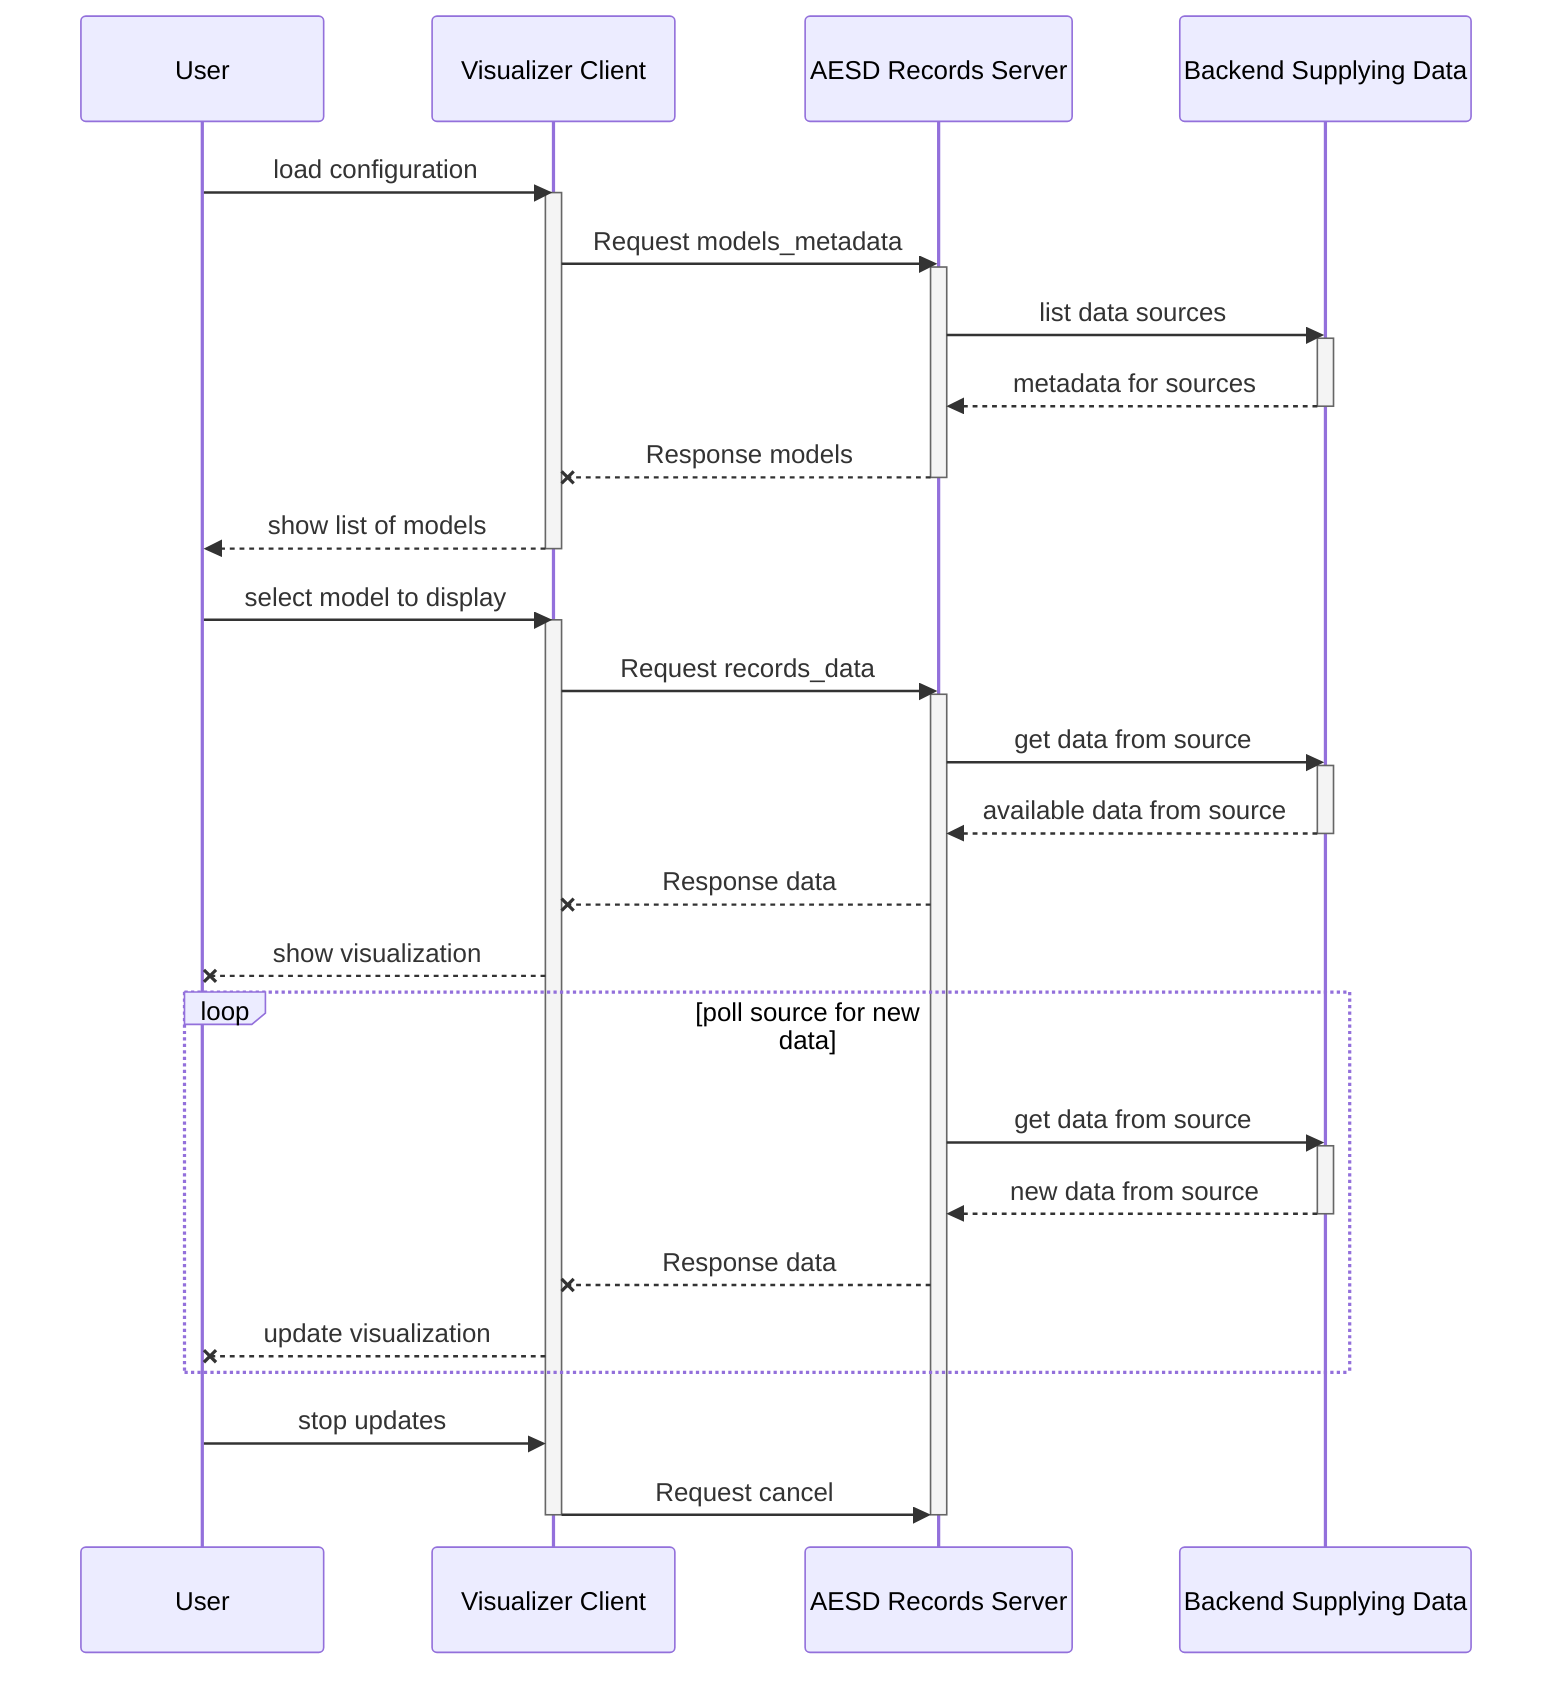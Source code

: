 sequenceDiagram

participant User
participant Visualizer Client
participant AESD Records Server
participant Backend Supplying Data

User ->> Visualizer Client: load configuration
activate Visualizer Client
Visualizer Client ->> AESD Records Server: Request models_metadata
activate AESD Records Server
AESD Records Server ->> Backend Supplying Data: list data sources
activate Backend Supplying Data
Backend Supplying Data -->> AESD Records Server: metadata for sources
deactivate Backend Supplying Data
AESD Records Server --x Visualizer Client: Response models
deactivate AESD Records Server
Visualizer Client -->> User: show list of models
deactivate Visualizer Client

User ->> Visualizer Client: select model to display
activate Visualizer Client
Visualizer Client ->> AESD Records Server: Request records_data
activate AESD Records Server
AESD Records Server ->> Backend Supplying Data: get data from source
activate Backend Supplying Data
Backend Supplying Data -->> AESD Records Server: available data from source
deactivate Backend Supplying Data
AESD Records Server --x Visualizer Client: Response data
Visualizer Client --x User: show visualization

loop poll source for new data
  AESD Records Server ->> Backend Supplying Data: get data from source
  activate Backend Supplying Data
  Backend Supplying Data -->> AESD Records Server: new data from source
  deactivate Backend Supplying Data
  AESD Records Server --x Visualizer Client: Response data
  Visualizer Client --x User: update visualization
end

User ->> Visualizer Client: stop updates
Visualizer Client ->> AESD Records Server: Request cancel
deactivate AESD Records Server
deactivate Visualizer Client